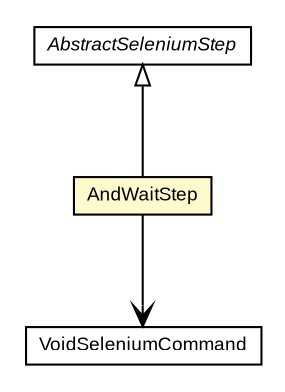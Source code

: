 #!/usr/local/bin/dot
#
# Class diagram 
# Generated by UMLGraph version R5_6-24-gf6e263 (http://www.umlgraph.org/)
#

digraph G {
	edge [fontname="arial",fontsize=10,labelfontname="arial",labelfontsize=10];
	node [fontname="arial",fontsize=10,shape=plaintext];
	nodesep=0.25;
	ranksep=0.5;
	// com.google.code.play.selenium.step.VoidSeleniumCommand
	c321 [label=<<table title="com.google.code.play.selenium.step.VoidSeleniumCommand" border="0" cellborder="1" cellspacing="0" cellpadding="2" port="p" href="./VoidSeleniumCommand.html">
		<tr><td><table border="0" cellspacing="0" cellpadding="1">
<tr><td align="center" balign="center"> VoidSeleniumCommand </td></tr>
		</table></td></tr>
		</table>>, URL="./VoidSeleniumCommand.html", fontname="arial", fontcolor="black", fontsize=9.0];
	// com.google.code.play.selenium.step.AndWaitStep
	c351 [label=<<table title="com.google.code.play.selenium.step.AndWaitStep" border="0" cellborder="1" cellspacing="0" cellpadding="2" port="p" bgcolor="lemonChiffon" href="./AndWaitStep.html">
		<tr><td><table border="0" cellspacing="0" cellpadding="1">
<tr><td align="center" balign="center"> AndWaitStep </td></tr>
		</table></td></tr>
		</table>>, URL="./AndWaitStep.html", fontname="arial", fontcolor="black", fontsize=9.0];
	// com.google.code.play.selenium.step.AbstractSeleniumStep
	c352 [label=<<table title="com.google.code.play.selenium.step.AbstractSeleniumStep" border="0" cellborder="1" cellspacing="0" cellpadding="2" port="p" href="./AbstractSeleniumStep.html">
		<tr><td><table border="0" cellspacing="0" cellpadding="1">
<tr><td align="center" balign="center"><font face="arial italic"> AbstractSeleniumStep </font></td></tr>
		</table></td></tr>
		</table>>, URL="./AbstractSeleniumStep.html", fontname="arial", fontcolor="black", fontsize=9.0];
	//com.google.code.play.selenium.step.AndWaitStep extends com.google.code.play.selenium.step.AbstractSeleniumStep
	c352:p -> c351:p [dir=back,arrowtail=empty];
	// com.google.code.play.selenium.step.AndWaitStep NAVASSOC com.google.code.play.selenium.step.VoidSeleniumCommand
	c351:p -> c321:p [taillabel="", label="", headlabel="", fontname="arial", fontcolor="black", fontsize=10.0, color="black", arrowhead=open];
}

